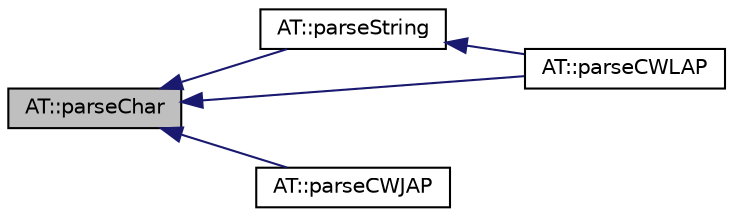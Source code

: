 digraph "AT::parseChar"
{
  edge [fontname="Helvetica",fontsize="10",labelfontname="Helvetica",labelfontsize="10"];
  node [fontname="Helvetica",fontsize="10",shape=record];
  rankdir="LR";
  Node1 [label="AT::parseChar",height=0.2,width=0.4,color="black", fillcolor="grey75", style="filled" fontcolor="black"];
  Node1 -> Node2 [dir="back",color="midnightblue",fontsize="10",style="solid",fontname="Helvetica"];
  Node2 [label="AT::parseString",height=0.2,width=0.4,color="black", fillcolor="white", style="filled",URL="$namespace_a_t.html#a3c48d68655be7b5fc4b012c0fab4516b"];
  Node2 -> Node3 [dir="back",color="midnightblue",fontsize="10",style="solid",fontname="Helvetica"];
  Node3 [label="AT::parseCWLAP",height=0.2,width=0.4,color="black", fillcolor="white", style="filled",URL="$namespace_a_t.html#a0212630949c1eae81823ac5288e16e06"];
  Node1 -> Node3 [dir="back",color="midnightblue",fontsize="10",style="solid",fontname="Helvetica"];
  Node1 -> Node4 [dir="back",color="midnightblue",fontsize="10",style="solid",fontname="Helvetica"];
  Node4 [label="AT::parseCWJAP",height=0.2,width=0.4,color="black", fillcolor="white", style="filled",URL="$namespace_a_t.html#a1c263416ee01e852512126f725516a2a"];
}
